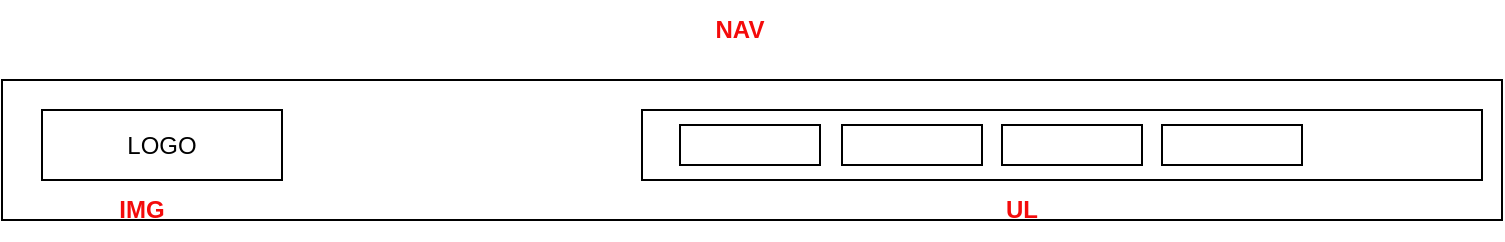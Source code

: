 <mxfile version="20.8.20" type="github">
  <diagram name="Página-1" id="5jDgC4JBltUdnbmfNg-T">
    <mxGraphModel dx="1434" dy="1925" grid="1" gridSize="10" guides="1" tooltips="1" connect="1" arrows="1" fold="1" page="1" pageScale="1" pageWidth="827" pageHeight="1169" math="0" shadow="0">
      <root>
        <mxCell id="0" />
        <mxCell id="1" parent="0" />
        <mxCell id="DLjpoMInxnvfnNG7Ht0P-1" value="" style="rounded=0;whiteSpace=wrap;html=1;" vertex="1" parent="1">
          <mxGeometry x="40" y="20" width="750" height="70" as="geometry" />
        </mxCell>
        <mxCell id="DLjpoMInxnvfnNG7Ht0P-2" value="LOGO" style="rounded=0;whiteSpace=wrap;html=1;" vertex="1" parent="1">
          <mxGeometry x="60" y="35" width="120" height="35" as="geometry" />
        </mxCell>
        <mxCell id="DLjpoMInxnvfnNG7Ht0P-3" value="" style="rounded=0;whiteSpace=wrap;html=1;" vertex="1" parent="1">
          <mxGeometry x="360" y="35" width="420" height="35" as="geometry" />
        </mxCell>
        <mxCell id="DLjpoMInxnvfnNG7Ht0P-4" value="" style="rounded=0;whiteSpace=wrap;html=1;" vertex="1" parent="1">
          <mxGeometry x="379" y="42.5" width="70" height="20" as="geometry" />
        </mxCell>
        <mxCell id="DLjpoMInxnvfnNG7Ht0P-5" value="" style="rounded=0;whiteSpace=wrap;html=1;" vertex="1" parent="1">
          <mxGeometry x="540" y="42.5" width="70" height="20" as="geometry" />
        </mxCell>
        <mxCell id="DLjpoMInxnvfnNG7Ht0P-8" value="" style="rounded=0;whiteSpace=wrap;html=1;" vertex="1" parent="1">
          <mxGeometry x="620" y="42.5" width="70" height="20" as="geometry" />
        </mxCell>
        <mxCell id="DLjpoMInxnvfnNG7Ht0P-9" value="" style="rounded=0;whiteSpace=wrap;html=1;" vertex="1" parent="1">
          <mxGeometry x="460" y="42.5" width="70" height="20" as="geometry" />
        </mxCell>
        <mxCell id="DLjpoMInxnvfnNG7Ht0P-10" value="&lt;span&gt;NAV&lt;/span&gt;" style="text;html=1;strokeColor=none;fillColor=none;align=center;verticalAlign=middle;whiteSpace=wrap;rounded=0;fontStyle=1;fontColor=#f40b0b;" vertex="1" parent="1">
          <mxGeometry x="379" y="-20" width="60" height="30" as="geometry" />
        </mxCell>
        <mxCell id="DLjpoMInxnvfnNG7Ht0P-11" value="&lt;span&gt;UL&lt;/span&gt;" style="text;html=1;strokeColor=none;fillColor=none;align=center;verticalAlign=middle;whiteSpace=wrap;rounded=0;fontStyle=1;fontColor=#f40b0b;" vertex="1" parent="1">
          <mxGeometry x="520" y="70" width="60" height="30" as="geometry" />
        </mxCell>
        <mxCell id="DLjpoMInxnvfnNG7Ht0P-12" value="&lt;span&gt;IMG&lt;/span&gt;" style="text;html=1;strokeColor=none;fillColor=none;align=center;verticalAlign=middle;whiteSpace=wrap;rounded=0;fontStyle=1;fontColor=#f40b0b;" vertex="1" parent="1">
          <mxGeometry x="80" y="70" width="60" height="30" as="geometry" />
        </mxCell>
      </root>
    </mxGraphModel>
  </diagram>
</mxfile>

